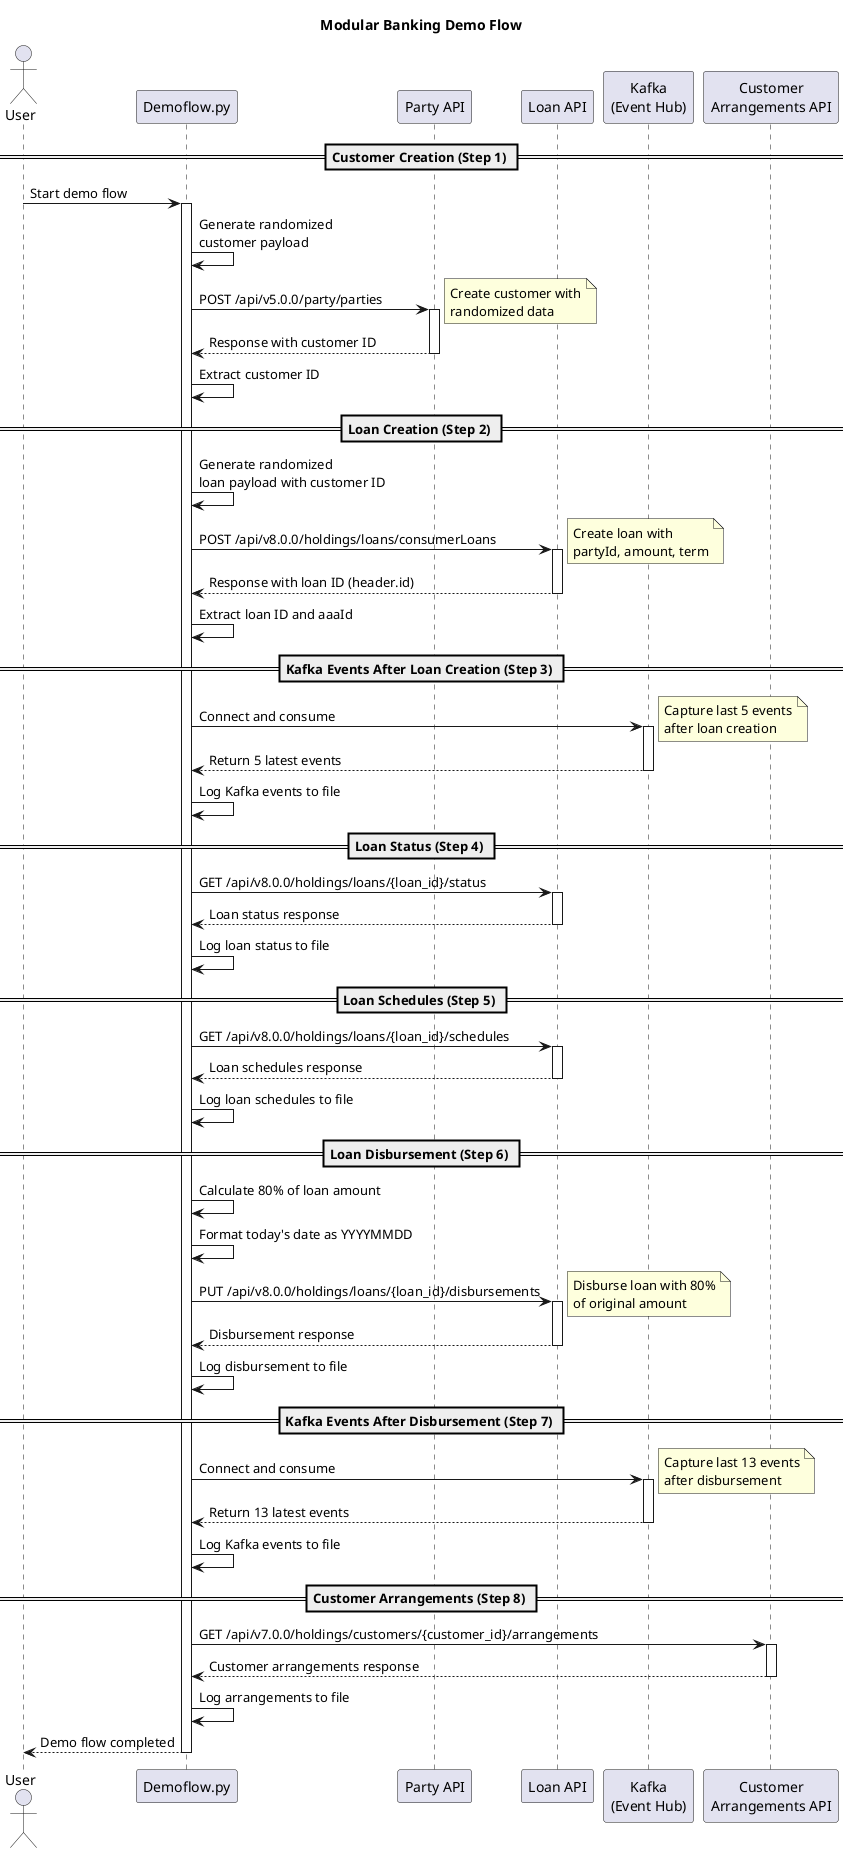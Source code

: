 @startuml Demoflow Sequence

actor "User" as User
participant "Demoflow.py" as Demoflow
participant "Party API" as PartyAPI
participant "Loan API" as LoanAPI
participant "Kafka\n(Event Hub)" as Kafka
participant "Customer\nArrangements API" as ArrangementsAPI

title Modular Banking Demo Flow

== Customer Creation (Step 1) ==

User -> Demoflow: Start demo flow
activate Demoflow

Demoflow -> Demoflow: Generate randomized\ncustomer payload
Demoflow -> PartyAPI: POST /api/v5.0.0/party/parties
activate PartyAPI
note right: Create customer with\nrandomized data
PartyAPI --> Demoflow: Response with customer ID
deactivate PartyAPI
Demoflow -> Demoflow: Extract customer ID

== Loan Creation (Step 2) ==

Demoflow -> Demoflow: Generate randomized\nloan payload with customer ID
Demoflow -> LoanAPI: POST /api/v8.0.0/holdings/loans/consumerLoans
activate LoanAPI
note right: Create loan with\npartyId, amount, term
LoanAPI --> Demoflow: Response with loan ID (header.id)
deactivate LoanAPI
Demoflow -> Demoflow: Extract loan ID and aaaId

== Kafka Events After Loan Creation (Step 3) ==

Demoflow -> Kafka: Connect and consume
activate Kafka
note right: Capture last 5 events\nafter loan creation
Kafka --> Demoflow: Return 5 latest events
deactivate Kafka
Demoflow -> Demoflow: Log Kafka events to file

== Loan Status (Step 4) ==

Demoflow -> LoanAPI: GET /api/v8.0.0/holdings/loans/{loan_id}/status
activate LoanAPI
LoanAPI --> Demoflow: Loan status response
deactivate LoanAPI
Demoflow -> Demoflow: Log loan status to file

== Loan Schedules (Step 5) ==

Demoflow -> LoanAPI: GET /api/v8.0.0/holdings/loans/{loan_id}/schedules
activate LoanAPI
LoanAPI --> Demoflow: Loan schedules response
deactivate LoanAPI
Demoflow -> Demoflow: Log loan schedules to file

== Loan Disbursement (Step 6) ==

Demoflow -> Demoflow: Calculate 80% of loan amount
Demoflow -> Demoflow: Format today's date as YYYYMMDD
Demoflow -> LoanAPI: PUT /api/v8.0.0/holdings/loans/{loan_id}/disbursements
activate LoanAPI
note right: Disburse loan with 80%\nof original amount
LoanAPI --> Demoflow: Disbursement response
deactivate LoanAPI
Demoflow -> Demoflow: Log disbursement to file

== Kafka Events After Disbursement (Step 7) ==

Demoflow -> Kafka: Connect and consume
activate Kafka
note right: Capture last 13 events\nafter disbursement
Kafka --> Demoflow: Return 13 latest events
deactivate Kafka
Demoflow -> Demoflow: Log Kafka events to file

== Customer Arrangements (Step 8) ==

Demoflow -> ArrangementsAPI: GET /api/v7.0.0/holdings/customers/{customer_id}/arrangements
activate ArrangementsAPI
ArrangementsAPI --> Demoflow: Customer arrangements response
deactivate ArrangementsAPI
Demoflow -> Demoflow: Log arrangements to file

Demoflow --> User: Demo flow completed
deactivate Demoflow

@enduml 